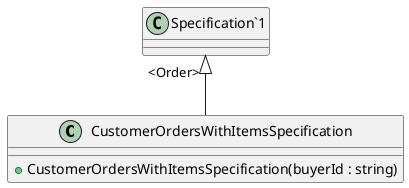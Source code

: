 @startuml CustomerOrdersWithItemsSpecification
class CustomerOrdersWithItemsSpecification  {
    + CustomerOrdersWithItemsSpecification(buyerId : string)
}
"Specification`1" "<Order>" <|-- CustomerOrdersWithItemsSpecification
@enduml